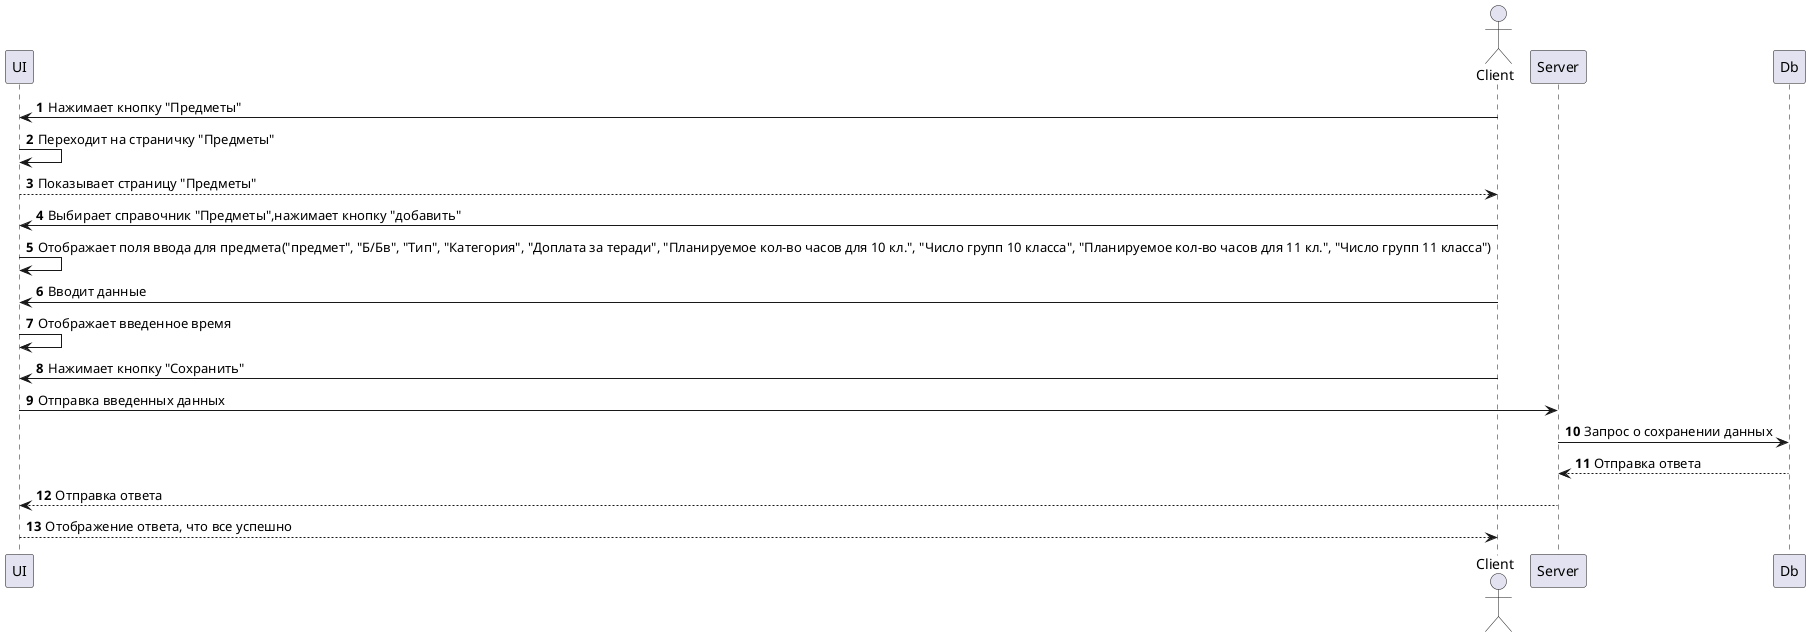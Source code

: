 @startuml Добавление предмета    
    autonumber

    actor Client
    
    participant UI
    participant Client
    participant Server
    participant Db


    Client -> UI: Нажимает кнопку "Предметы"
    UI -> UI: Переходит на страничку "Предметы"
    Client <-- UI: Показывает страницу "Предметы"

    Client -> UI: Выбирает справочник "Предметы",нажимает кнопку "добавить"
    UI -> UI: Отображает поля ввода для предмета("предмет", "Б/Бв", "Тип", "Категория", "Доплата за теради", "Планируемое кол-во часов для 10 кл.", "Число групп 10 класса", "Планируемое кол-во часов для 11 кл.", "Число групп 11 класса")
    Client -> UI: Вводит данные
    UI -> UI: Отображает введенное время

    Client -> UI: Нажимает кнопку "Сохранить"
    UI -> Server: Отправка введенных данных
    Server -> Db: Запрос о сохранении данных 
    Server <-- Db: Отправка ответа 
    UI <-- Server: Отправка ответа
    Client <-- UI: Отображение ответа, что все успешно

@enduml
